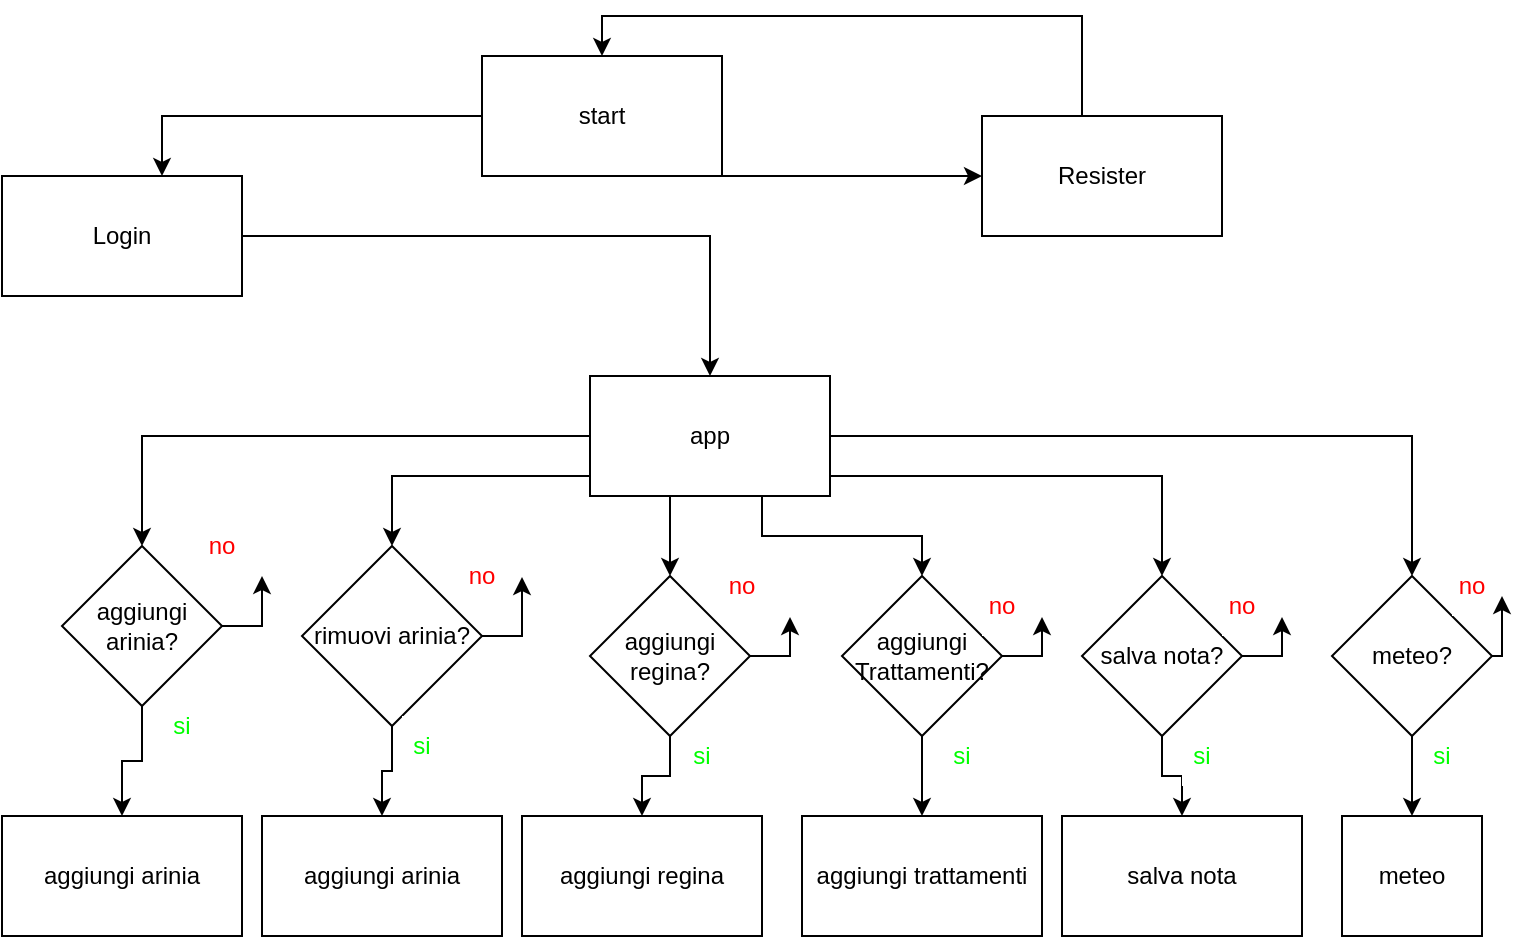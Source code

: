 <mxfile version="14.0.5" type="device"><diagram id="U8Gg84fAfLgjD-OTjY6m" name="Page-1"><mxGraphModel dx="865" dy="537" grid="1" gridSize="10" guides="1" tooltips="1" connect="1" arrows="1" fold="1" page="1" pageScale="1" pageWidth="827" pageHeight="1169" math="0" shadow="0"><root><mxCell id="0"/><mxCell id="1" parent="0"/><mxCell id="7jOL1GLlTslQ0KlJmkzt-5" style="edgeStyle=orthogonalEdgeStyle;rounded=0;orthogonalLoop=1;jettySize=auto;html=1;" edge="1" parent="1" source="7jOL1GLlTslQ0KlJmkzt-1" target="7jOL1GLlTslQ0KlJmkzt-2"><mxGeometry relative="1" as="geometry"><Array as="points"><mxPoint x="140" y="120"/></Array></mxGeometry></mxCell><mxCell id="7jOL1GLlTslQ0KlJmkzt-6" style="edgeStyle=orthogonalEdgeStyle;rounded=0;orthogonalLoop=1;jettySize=auto;html=1;" edge="1" parent="1" source="7jOL1GLlTslQ0KlJmkzt-1" target="7jOL1GLlTslQ0KlJmkzt-3"><mxGeometry relative="1" as="geometry"><Array as="points"><mxPoint x="440" y="150"/><mxPoint x="440" y="150"/></Array></mxGeometry></mxCell><mxCell id="7jOL1GLlTslQ0KlJmkzt-1" value="start" style="rounded=0;whiteSpace=wrap;html=1;" vertex="1" parent="1"><mxGeometry x="300" y="90" width="120" height="60" as="geometry"/></mxCell><mxCell id="7jOL1GLlTslQ0KlJmkzt-21" style="edgeStyle=orthogonalEdgeStyle;rounded=0;orthogonalLoop=1;jettySize=auto;html=1;fontColor=#000000;" edge="1" parent="1" source="7jOL1GLlTslQ0KlJmkzt-2" target="7jOL1GLlTslQ0KlJmkzt-20"><mxGeometry relative="1" as="geometry"/></mxCell><mxCell id="7jOL1GLlTslQ0KlJmkzt-2" value="Login" style="rounded=0;whiteSpace=wrap;html=1;" vertex="1" parent="1"><mxGeometry x="60" y="150" width="120" height="60" as="geometry"/></mxCell><mxCell id="7jOL1GLlTslQ0KlJmkzt-8" style="edgeStyle=orthogonalEdgeStyle;rounded=0;orthogonalLoop=1;jettySize=auto;html=1;" edge="1" parent="1" source="7jOL1GLlTslQ0KlJmkzt-3" target="7jOL1GLlTslQ0KlJmkzt-1"><mxGeometry relative="1" as="geometry"><Array as="points"><mxPoint x="600" y="70"/><mxPoint x="360" y="70"/></Array></mxGeometry></mxCell><mxCell id="7jOL1GLlTslQ0KlJmkzt-3" value="Resister" style="rounded=0;whiteSpace=wrap;html=1;" vertex="1" parent="1"><mxGeometry x="550" y="120" width="120" height="60" as="geometry"/></mxCell><mxCell id="7jOL1GLlTslQ0KlJmkzt-10" value="aggiungi arinia" style="rounded=0;whiteSpace=wrap;html=1;" vertex="1" parent="1"><mxGeometry x="60" y="470" width="120" height="60" as="geometry"/></mxCell><mxCell id="7jOL1GLlTslQ0KlJmkzt-45" style="edgeStyle=orthogonalEdgeStyle;rounded=0;orthogonalLoop=1;jettySize=auto;html=1;fontColor=#000000;" edge="1" parent="1" source="7jOL1GLlTslQ0KlJmkzt-11" target="7jOL1GLlTslQ0KlJmkzt-10"><mxGeometry relative="1" as="geometry"/></mxCell><mxCell id="7jOL1GLlTslQ0KlJmkzt-57" style="edgeStyle=orthogonalEdgeStyle;rounded=0;orthogonalLoop=1;jettySize=auto;html=1;fontColor=#FF3333;entryX=0.5;entryY=1;entryDx=0;entryDy=0;" edge="1" parent="1" source="7jOL1GLlTslQ0KlJmkzt-11"><mxGeometry relative="1" as="geometry"><mxPoint x="190" y="350" as="targetPoint"/><Array as="points"><mxPoint x="190" y="375"/><mxPoint x="190" y="350"/></Array></mxGeometry></mxCell><mxCell id="7jOL1GLlTslQ0KlJmkzt-11" value="aggiungi arinia?" style="rhombus;whiteSpace=wrap;html=1;" vertex="1" parent="1"><mxGeometry x="90" y="335" width="80" height="80" as="geometry"/></mxCell><mxCell id="7jOL1GLlTslQ0KlJmkzt-47" style="edgeStyle=orthogonalEdgeStyle;rounded=0;orthogonalLoop=1;jettySize=auto;html=1;entryX=0.5;entryY=0;entryDx=0;entryDy=0;fontColor=#000000;" edge="1" parent="1" source="7jOL1GLlTslQ0KlJmkzt-19" target="7jOL1GLlTslQ0KlJmkzt-24"><mxGeometry relative="1" as="geometry"/></mxCell><mxCell id="7jOL1GLlTslQ0KlJmkzt-58" style="edgeStyle=orthogonalEdgeStyle;rounded=0;orthogonalLoop=1;jettySize=auto;html=1;fontColor=#000000;" edge="1" parent="1" source="7jOL1GLlTslQ0KlJmkzt-19"><mxGeometry relative="1" as="geometry"><mxPoint x="320" y="350" as="targetPoint"/></mxGeometry></mxCell><mxCell id="7jOL1GLlTslQ0KlJmkzt-19" value="rimuovi arinia?" style="rhombus;whiteSpace=wrap;html=1;" vertex="1" parent="1"><mxGeometry x="210" y="335" width="90" height="90" as="geometry"/></mxCell><mxCell id="7jOL1GLlTslQ0KlJmkzt-23" style="edgeStyle=orthogonalEdgeStyle;rounded=0;orthogonalLoop=1;jettySize=auto;html=1;entryX=0.5;entryY=0;entryDx=0;entryDy=0;fontColor=#000000;" edge="1" parent="1" source="7jOL1GLlTslQ0KlJmkzt-20" target="7jOL1GLlTslQ0KlJmkzt-11"><mxGeometry relative="1" as="geometry"><Array as="points"><mxPoint x="130" y="280"/></Array></mxGeometry></mxCell><mxCell id="7jOL1GLlTslQ0KlJmkzt-40" style="edgeStyle=orthogonalEdgeStyle;rounded=0;orthogonalLoop=1;jettySize=auto;html=1;fontColor=#000000;" edge="1" parent="1" source="7jOL1GLlTslQ0KlJmkzt-20" target="7jOL1GLlTslQ0KlJmkzt-39"><mxGeometry relative="1" as="geometry"/></mxCell><mxCell id="7jOL1GLlTslQ0KlJmkzt-41" style="edgeStyle=orthogonalEdgeStyle;rounded=0;orthogonalLoop=1;jettySize=auto;html=1;entryX=0.5;entryY=0;entryDx=0;entryDy=0;fontColor=#000000;" edge="1" parent="1" source="7jOL1GLlTslQ0KlJmkzt-20" target="7jOL1GLlTslQ0KlJmkzt-38"><mxGeometry relative="1" as="geometry"><Array as="points"><mxPoint x="640" y="300"/></Array></mxGeometry></mxCell><mxCell id="7jOL1GLlTslQ0KlJmkzt-42" style="edgeStyle=orthogonalEdgeStyle;rounded=0;orthogonalLoop=1;jettySize=auto;html=1;entryX=0.5;entryY=0;entryDx=0;entryDy=0;fontColor=#000000;" edge="1" parent="1" source="7jOL1GLlTslQ0KlJmkzt-20" target="7jOL1GLlTslQ0KlJmkzt-19"><mxGeometry relative="1" as="geometry"><Array as="points"><mxPoint x="255" y="300"/></Array></mxGeometry></mxCell><mxCell id="7jOL1GLlTslQ0KlJmkzt-43" style="edgeStyle=orthogonalEdgeStyle;rounded=0;orthogonalLoop=1;jettySize=auto;html=1;entryX=0.5;entryY=0;entryDx=0;entryDy=0;fontColor=#000000;" edge="1" parent="1" source="7jOL1GLlTslQ0KlJmkzt-20" target="7jOL1GLlTslQ0KlJmkzt-36"><mxGeometry relative="1" as="geometry"><Array as="points"><mxPoint x="394" y="330"/><mxPoint x="394" y="330"/></Array></mxGeometry></mxCell><mxCell id="7jOL1GLlTslQ0KlJmkzt-44" style="edgeStyle=orthogonalEdgeStyle;rounded=0;orthogonalLoop=1;jettySize=auto;html=1;fontColor=#000000;" edge="1" parent="1" source="7jOL1GLlTslQ0KlJmkzt-20" target="7jOL1GLlTslQ0KlJmkzt-37"><mxGeometry relative="1" as="geometry"><Array as="points"><mxPoint x="440" y="330"/><mxPoint x="520" y="330"/></Array></mxGeometry></mxCell><mxCell id="7jOL1GLlTslQ0KlJmkzt-20" value="app" style="rounded=0;whiteSpace=wrap;html=1;" vertex="1" parent="1"><mxGeometry x="354" y="250" width="120" height="60" as="geometry"/></mxCell><mxCell id="7jOL1GLlTslQ0KlJmkzt-24" value="aggiungi arinia" style="rounded=0;whiteSpace=wrap;html=1;" vertex="1" parent="1"><mxGeometry x="190" y="470" width="120" height="60" as="geometry"/></mxCell><mxCell id="7jOL1GLlTslQ0KlJmkzt-27" value="&lt;font color=&quot;#00ff00&quot;&gt;si&lt;/font&gt;" style="rounded=0;whiteSpace=wrap;html=1;strokeColor=none;labelBorderColor=none;" vertex="1" parent="1"><mxGeometry x="770" y="425" width="20" height="30" as="geometry"/></mxCell><mxCell id="7jOL1GLlTslQ0KlJmkzt-31" value="meteo" style="rounded=0;whiteSpace=wrap;html=1;" vertex="1" parent="1"><mxGeometry x="730" y="470" width="70" height="60" as="geometry"/></mxCell><mxCell id="7jOL1GLlTslQ0KlJmkzt-32" value="aggiungi regina" style="rounded=0;whiteSpace=wrap;html=1;" vertex="1" parent="1"><mxGeometry x="320" y="470" width="120" height="60" as="geometry"/></mxCell><mxCell id="7jOL1GLlTslQ0KlJmkzt-33" value="salva nota" style="rounded=0;whiteSpace=wrap;html=1;" vertex="1" parent="1"><mxGeometry x="590" y="470" width="120" height="60" as="geometry"/></mxCell><mxCell id="7jOL1GLlTslQ0KlJmkzt-34" value="aggiungi trattamenti" style="rounded=0;whiteSpace=wrap;html=1;" vertex="1" parent="1"><mxGeometry x="460" y="470" width="120" height="60" as="geometry"/></mxCell><mxCell id="7jOL1GLlTslQ0KlJmkzt-48" style="edgeStyle=orthogonalEdgeStyle;rounded=0;orthogonalLoop=1;jettySize=auto;html=1;fontColor=#000000;" edge="1" parent="1" source="7jOL1GLlTslQ0KlJmkzt-36" target="7jOL1GLlTslQ0KlJmkzt-32"><mxGeometry relative="1" as="geometry"/></mxCell><mxCell id="7jOL1GLlTslQ0KlJmkzt-62" style="edgeStyle=orthogonalEdgeStyle;rounded=0;orthogonalLoop=1;jettySize=auto;html=1;fontColor=#000000;" edge="1" parent="1" source="7jOL1GLlTslQ0KlJmkzt-36"><mxGeometry relative="1" as="geometry"><mxPoint x="454" y="370" as="targetPoint"/></mxGeometry></mxCell><mxCell id="7jOL1GLlTslQ0KlJmkzt-36" value="aggiungi regina?" style="rhombus;whiteSpace=wrap;html=1;" vertex="1" parent="1"><mxGeometry x="354" y="350" width="80" height="80" as="geometry"/></mxCell><mxCell id="7jOL1GLlTslQ0KlJmkzt-49" style="edgeStyle=orthogonalEdgeStyle;rounded=0;orthogonalLoop=1;jettySize=auto;html=1;fontColor=#000000;" edge="1" parent="1" source="7jOL1GLlTslQ0KlJmkzt-37" target="7jOL1GLlTslQ0KlJmkzt-34"><mxGeometry relative="1" as="geometry"/></mxCell><mxCell id="7jOL1GLlTslQ0KlJmkzt-64" style="edgeStyle=orthogonalEdgeStyle;rounded=0;orthogonalLoop=1;jettySize=auto;html=1;fontColor=#000000;" edge="1" parent="1" source="7jOL1GLlTslQ0KlJmkzt-37"><mxGeometry relative="1" as="geometry"><mxPoint x="580" y="370" as="targetPoint"/></mxGeometry></mxCell><mxCell id="7jOL1GLlTslQ0KlJmkzt-37" value="aggiungi Trattamenti?" style="rhombus;whiteSpace=wrap;html=1;" vertex="1" parent="1"><mxGeometry x="480" y="350" width="80" height="80" as="geometry"/></mxCell><mxCell id="7jOL1GLlTslQ0KlJmkzt-50" style="edgeStyle=orthogonalEdgeStyle;rounded=0;orthogonalLoop=1;jettySize=auto;html=1;fontColor=#000000;" edge="1" parent="1" source="7jOL1GLlTslQ0KlJmkzt-38" target="7jOL1GLlTslQ0KlJmkzt-33"><mxGeometry relative="1" as="geometry"/></mxCell><mxCell id="7jOL1GLlTslQ0KlJmkzt-65" style="edgeStyle=orthogonalEdgeStyle;rounded=0;orthogonalLoop=1;jettySize=auto;html=1;fontColor=#000000;" edge="1" parent="1" source="7jOL1GLlTslQ0KlJmkzt-38"><mxGeometry relative="1" as="geometry"><mxPoint x="700" y="370" as="targetPoint"/></mxGeometry></mxCell><mxCell id="7jOL1GLlTslQ0KlJmkzt-38" value="salva nota?" style="rhombus;whiteSpace=wrap;html=1;" vertex="1" parent="1"><mxGeometry x="600" y="350" width="80" height="80" as="geometry"/></mxCell><mxCell id="7jOL1GLlTslQ0KlJmkzt-51" style="edgeStyle=orthogonalEdgeStyle;rounded=0;orthogonalLoop=1;jettySize=auto;html=1;entryX=0.5;entryY=0;entryDx=0;entryDy=0;fontColor=#000000;" edge="1" parent="1" source="7jOL1GLlTslQ0KlJmkzt-39" target="7jOL1GLlTslQ0KlJmkzt-31"><mxGeometry relative="1" as="geometry"/></mxCell><mxCell id="7jOL1GLlTslQ0KlJmkzt-67" style="edgeStyle=orthogonalEdgeStyle;rounded=0;orthogonalLoop=1;jettySize=auto;html=1;fontColor=#000000;" edge="1" parent="1" source="7jOL1GLlTslQ0KlJmkzt-39"><mxGeometry relative="1" as="geometry"><mxPoint x="810" y="360" as="targetPoint"/><Array as="points"><mxPoint x="810" y="390"/><mxPoint x="810" y="370"/></Array></mxGeometry></mxCell><mxCell id="7jOL1GLlTslQ0KlJmkzt-39" value="meteo?" style="rhombus;whiteSpace=wrap;html=1;" vertex="1" parent="1"><mxGeometry x="725" y="350" width="80" height="80" as="geometry"/></mxCell><mxCell id="7jOL1GLlTslQ0KlJmkzt-52" value="&lt;font color=&quot;#00ff00&quot;&gt;si&lt;/font&gt;" style="rounded=0;whiteSpace=wrap;html=1;strokeColor=none;labelBorderColor=none;" vertex="1" parent="1"><mxGeometry x="140" y="410" width="20" height="30" as="geometry"/></mxCell><mxCell id="7jOL1GLlTslQ0KlJmkzt-53" value="&lt;font color=&quot;#00ff00&quot;&gt;si&lt;/font&gt;" style="rounded=0;whiteSpace=wrap;html=1;strokeColor=none;labelBorderColor=none;" vertex="1" parent="1"><mxGeometry x="400" y="425" width="20" height="30" as="geometry"/></mxCell><mxCell id="7jOL1GLlTslQ0KlJmkzt-54" value="si" style="rounded=0;whiteSpace=wrap;html=1;strokeColor=none;labelBorderColor=none;fontColor=#00FF00;" vertex="1" parent="1"><mxGeometry x="260" y="420" width="20" height="30" as="geometry"/></mxCell><mxCell id="7jOL1GLlTslQ0KlJmkzt-55" value="&lt;font color=&quot;#00ff00&quot;&gt;si&lt;/font&gt;" style="rounded=0;whiteSpace=wrap;html=1;strokeColor=none;labelBorderColor=none;" vertex="1" parent="1"><mxGeometry x="650" y="425" width="20" height="30" as="geometry"/></mxCell><mxCell id="7jOL1GLlTslQ0KlJmkzt-56" value="&lt;font color=&quot;#00ff00&quot;&gt;si&lt;/font&gt;" style="rounded=0;whiteSpace=wrap;html=1;strokeColor=none;labelBorderColor=none;" vertex="1" parent="1"><mxGeometry x="530" y="425" width="20" height="30" as="geometry"/></mxCell><mxCell id="7jOL1GLlTslQ0KlJmkzt-59" value="&lt;font color=&quot;#ff0000&quot;&gt;no&lt;/font&gt;" style="rounded=0;whiteSpace=wrap;html=1;strokeColor=none;labelBorderColor=none;" vertex="1" parent="1"><mxGeometry x="290" y="335" width="20" height="30" as="geometry"/></mxCell><mxCell id="7jOL1GLlTslQ0KlJmkzt-61" value="no" style="rounded=0;whiteSpace=wrap;html=1;strokeColor=none;labelBorderColor=none;fontColor=#FF0000;" vertex="1" parent="1"><mxGeometry x="420" y="340" width="20" height="30" as="geometry"/></mxCell><mxCell id="7jOL1GLlTslQ0KlJmkzt-63" value="&lt;font color=&quot;#ff0000&quot;&gt;no&lt;/font&gt;" style="rounded=0;whiteSpace=wrap;html=1;strokeColor=none;labelBorderColor=none;" vertex="1" parent="1"><mxGeometry x="550" y="350" width="20" height="30" as="geometry"/></mxCell><mxCell id="7jOL1GLlTslQ0KlJmkzt-66" value="no" style="rounded=0;whiteSpace=wrap;html=1;strokeColor=none;labelBorderColor=none;fontColor=#FF0000;" vertex="1" parent="1"><mxGeometry x="670" y="350" width="20" height="30" as="geometry"/></mxCell><mxCell id="7jOL1GLlTslQ0KlJmkzt-68" value="&lt;font color=&quot;#ff0000&quot;&gt;no&lt;/font&gt;" style="rounded=0;whiteSpace=wrap;html=1;strokeColor=none;labelBorderColor=none;" vertex="1" parent="1"><mxGeometry x="785" y="340" width="20" height="30" as="geometry"/></mxCell><mxCell id="7jOL1GLlTslQ0KlJmkzt-69" value="&lt;font color=&quot;#ff0000&quot;&gt;no&lt;/font&gt;" style="rounded=0;whiteSpace=wrap;html=1;strokeColor=none;labelBorderColor=none;" vertex="1" parent="1"><mxGeometry x="160" y="320" width="20" height="30" as="geometry"/></mxCell></root></mxGraphModel></diagram></mxfile>